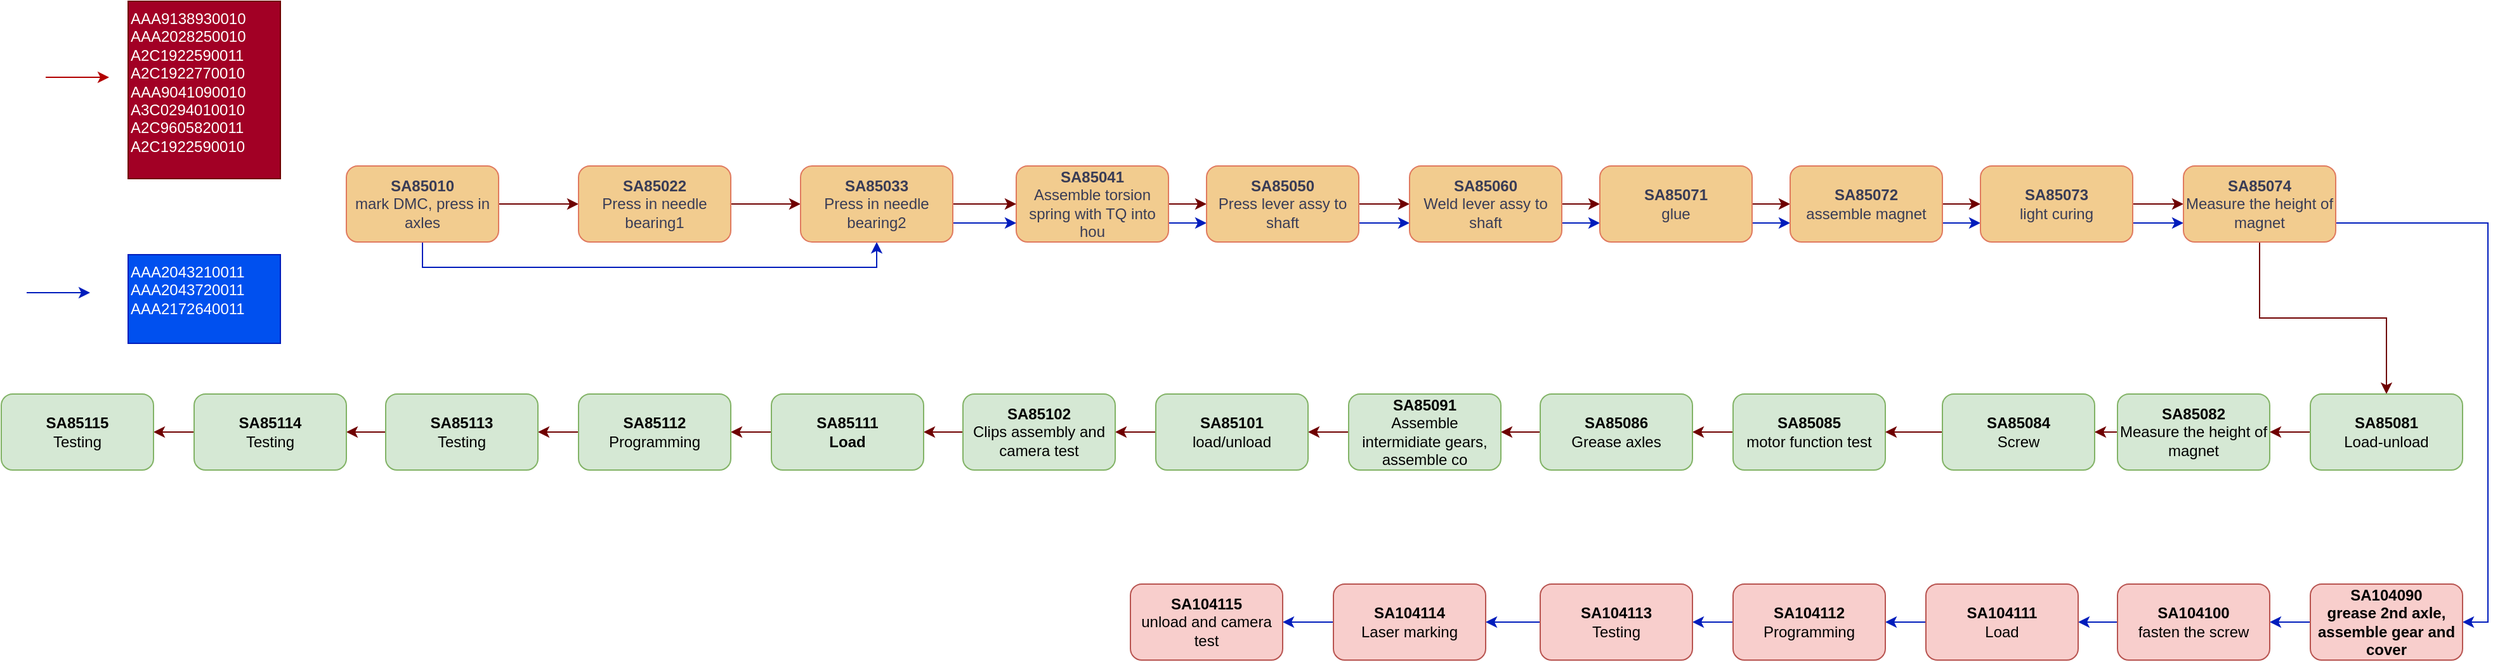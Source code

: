 <mxfile version="21.4.0" type="github">
  <diagram name="第 1 页" id="F919wnhgWzae-JaYDJG2">
    <mxGraphModel dx="2736" dy="808" grid="1" gridSize="10" guides="1" tooltips="1" connect="1" arrows="1" fold="1" page="1" pageScale="1" pageWidth="850" pageHeight="1100" math="0" shadow="0">
      <root>
        <mxCell id="0" />
        <mxCell id="1" parent="0" />
        <mxCell id="9NtsKkYMWsxhwqF0oPti-67" style="edgeStyle=orthogonalEdgeStyle;rounded=0;orthogonalLoop=1;jettySize=auto;html=1;entryX=0;entryY=0.5;entryDx=0;entryDy=0;strokeColor=#6F0000;fillColor=#a20025;" edge="1" parent="1" source="9NtsKkYMWsxhwqF0oPti-2" target="9NtsKkYMWsxhwqF0oPti-8">
          <mxGeometry relative="1" as="geometry" />
        </mxCell>
        <mxCell id="9NtsKkYMWsxhwqF0oPti-120" style="edgeStyle=orthogonalEdgeStyle;rounded=0;orthogonalLoop=1;jettySize=auto;html=1;exitX=0.5;exitY=1;exitDx=0;exitDy=0;entryX=0.5;entryY=1;entryDx=0;entryDy=0;fillColor=#0050ef;strokeColor=#001DBC;" edge="1" parent="1" source="9NtsKkYMWsxhwqF0oPti-2" target="9NtsKkYMWsxhwqF0oPti-10">
          <mxGeometry relative="1" as="geometry" />
        </mxCell>
        <mxCell id="9NtsKkYMWsxhwqF0oPti-2" value="&lt;font style=&quot;font-size: 12px;&quot;&gt;&lt;b style=&quot;&quot;&gt;SA85010&lt;/b&gt;&lt;br&gt;&lt;font style=&quot;font-size: 12px;&quot;&gt;mark DMC, press in axles&lt;/font&gt;&lt;/font&gt;" style="rounded=1;whiteSpace=wrap;html=1;fillColor=#F2CC8F;strokeColor=#E07A5F;labelBackgroundColor=none;fontColor=#393C56;" vertex="1" parent="1">
          <mxGeometry x="-578" y="150" width="120" height="60" as="geometry" />
        </mxCell>
        <mxCell id="9NtsKkYMWsxhwqF0oPti-69" style="edgeStyle=orthogonalEdgeStyle;rounded=0;orthogonalLoop=1;jettySize=auto;html=1;exitX=1;exitY=0.5;exitDx=0;exitDy=0;strokeColor=#6F0000;fillColor=#a20025;" edge="1" parent="1" source="9NtsKkYMWsxhwqF0oPti-8" target="9NtsKkYMWsxhwqF0oPti-10">
          <mxGeometry relative="1" as="geometry" />
        </mxCell>
        <mxCell id="9NtsKkYMWsxhwqF0oPti-8" value="&lt;font style=&quot;&quot;&gt;&lt;b style=&quot;font-size: 12px;&quot;&gt;SA85022&lt;/b&gt;&lt;br&gt;&lt;/font&gt;Press in needle bearing1" style="rounded=1;whiteSpace=wrap;html=1;fillColor=#F2CC8F;strokeColor=#E07A5F;labelBackgroundColor=none;fontColor=#393C56;" vertex="1" parent="1">
          <mxGeometry x="-395" y="150" width="120" height="60" as="geometry" />
        </mxCell>
        <mxCell id="9NtsKkYMWsxhwqF0oPti-71" value="" style="edgeStyle=orthogonalEdgeStyle;rounded=0;orthogonalLoop=1;jettySize=auto;html=1;strokeColor=#6F0000;fillColor=#a20025;" edge="1" parent="1" source="9NtsKkYMWsxhwqF0oPti-9" target="9NtsKkYMWsxhwqF0oPti-11">
          <mxGeometry relative="1" as="geometry" />
        </mxCell>
        <mxCell id="9NtsKkYMWsxhwqF0oPti-83" style="edgeStyle=orthogonalEdgeStyle;rounded=0;orthogonalLoop=1;jettySize=auto;html=1;exitX=1;exitY=0.75;exitDx=0;exitDy=0;entryX=0;entryY=0.75;entryDx=0;entryDy=0;fillColor=#0050ef;strokeColor=#001DBC;" edge="1" parent="1" source="9NtsKkYMWsxhwqF0oPti-9" target="9NtsKkYMWsxhwqF0oPti-11">
          <mxGeometry relative="1" as="geometry" />
        </mxCell>
        <mxCell id="9NtsKkYMWsxhwqF0oPti-9" value="&lt;font style=&quot;&quot;&gt;&lt;b style=&quot;font-size: 12px;&quot;&gt;SA85041&lt;/b&gt;&lt;br&gt;Assemble torsion spring with TQ into hou&lt;br&gt;&lt;/font&gt;" style="rounded=1;whiteSpace=wrap;html=1;fillColor=#F2CC8F;strokeColor=#E07A5F;labelBackgroundColor=none;fontColor=#393C56;" vertex="1" parent="1">
          <mxGeometry x="-50" y="150" width="120" height="60" as="geometry" />
        </mxCell>
        <mxCell id="9NtsKkYMWsxhwqF0oPti-70" value="" style="edgeStyle=orthogonalEdgeStyle;rounded=0;orthogonalLoop=1;jettySize=auto;html=1;strokeColor=#6F0000;fillColor=#a20025;" edge="1" parent="1" source="9NtsKkYMWsxhwqF0oPti-10" target="9NtsKkYMWsxhwqF0oPti-9">
          <mxGeometry relative="1" as="geometry" />
        </mxCell>
        <mxCell id="9NtsKkYMWsxhwqF0oPti-82" style="edgeStyle=orthogonalEdgeStyle;rounded=0;orthogonalLoop=1;jettySize=auto;html=1;exitX=1;exitY=0.75;exitDx=0;exitDy=0;entryX=0;entryY=0.75;entryDx=0;entryDy=0;fillColor=#0050ef;strokeColor=#001DBC;" edge="1" parent="1" source="9NtsKkYMWsxhwqF0oPti-10" target="9NtsKkYMWsxhwqF0oPti-9">
          <mxGeometry relative="1" as="geometry" />
        </mxCell>
        <mxCell id="9NtsKkYMWsxhwqF0oPti-10" value="&lt;font style=&quot;font-size: 12px;&quot;&gt;&lt;b style=&quot;&quot;&gt;SA85033&lt;/b&gt;&lt;br&gt;&lt;font style=&quot;font-size: 12px;&quot;&gt;Press in needle bearing2&lt;/font&gt;&lt;/font&gt;" style="rounded=1;whiteSpace=wrap;html=1;fillColor=#F2CC8F;strokeColor=#E07A5F;labelBackgroundColor=none;fontColor=#393C56;" vertex="1" parent="1">
          <mxGeometry x="-220" y="150" width="120" height="60" as="geometry" />
        </mxCell>
        <mxCell id="9NtsKkYMWsxhwqF0oPti-72" value="" style="edgeStyle=orthogonalEdgeStyle;rounded=0;orthogonalLoop=1;jettySize=auto;html=1;strokeColor=#6F0000;fillColor=#a20025;" edge="1" parent="1" source="9NtsKkYMWsxhwqF0oPti-11" target="9NtsKkYMWsxhwqF0oPti-12">
          <mxGeometry relative="1" as="geometry" />
        </mxCell>
        <mxCell id="9NtsKkYMWsxhwqF0oPti-84" style="edgeStyle=orthogonalEdgeStyle;rounded=0;orthogonalLoop=1;jettySize=auto;html=1;exitX=1;exitY=0.75;exitDx=0;exitDy=0;entryX=0;entryY=0.75;entryDx=0;entryDy=0;fillColor=#0050ef;strokeColor=#001DBC;" edge="1" parent="1" source="9NtsKkYMWsxhwqF0oPti-11" target="9NtsKkYMWsxhwqF0oPti-12">
          <mxGeometry relative="1" as="geometry" />
        </mxCell>
        <mxCell id="9NtsKkYMWsxhwqF0oPti-11" value="&lt;font style=&quot;&quot;&gt;&lt;b style=&quot;font-size: 12px;&quot;&gt;SA85050&lt;/b&gt;&lt;b&gt;&lt;br&gt;&lt;/b&gt;Press lever assy to shaft&lt;br&gt;&lt;/font&gt;" style="rounded=1;whiteSpace=wrap;html=1;fillColor=#F2CC8F;strokeColor=#E07A5F;labelBackgroundColor=none;fontColor=#393C56;" vertex="1" parent="1">
          <mxGeometry x="100" y="150" width="120" height="60" as="geometry" />
        </mxCell>
        <mxCell id="9NtsKkYMWsxhwqF0oPti-73" value="" style="edgeStyle=orthogonalEdgeStyle;rounded=0;orthogonalLoop=1;jettySize=auto;html=1;strokeColor=#6F0000;fillColor=#a20025;" edge="1" parent="1" source="9NtsKkYMWsxhwqF0oPti-12" target="9NtsKkYMWsxhwqF0oPti-17">
          <mxGeometry relative="1" as="geometry" />
        </mxCell>
        <mxCell id="9NtsKkYMWsxhwqF0oPti-85" style="edgeStyle=orthogonalEdgeStyle;rounded=0;orthogonalLoop=1;jettySize=auto;html=1;exitX=1;exitY=0.75;exitDx=0;exitDy=0;entryX=0;entryY=0.75;entryDx=0;entryDy=0;fillColor=#0050ef;strokeColor=#001DBC;" edge="1" parent="1" source="9NtsKkYMWsxhwqF0oPti-12" target="9NtsKkYMWsxhwqF0oPti-17">
          <mxGeometry relative="1" as="geometry" />
        </mxCell>
        <mxCell id="9NtsKkYMWsxhwqF0oPti-12" value="&lt;font style=&quot;&quot;&gt;&lt;b style=&quot;font-size: 12px;&quot;&gt;SA85060&lt;/b&gt;&lt;br&gt;Weld lever assy to shaft&lt;br&gt;&lt;/font&gt;" style="rounded=1;whiteSpace=wrap;html=1;fillColor=#F2CC8F;strokeColor=#E07A5F;labelBackgroundColor=none;fontColor=#393C56;" vertex="1" parent="1">
          <mxGeometry x="260" y="150" width="120" height="60" as="geometry" />
        </mxCell>
        <mxCell id="9NtsKkYMWsxhwqF0oPti-75" value="" style="edgeStyle=orthogonalEdgeStyle;rounded=0;orthogonalLoop=1;jettySize=auto;html=1;strokeColor=#6F0000;fillColor=#a20025;" edge="1" parent="1" source="9NtsKkYMWsxhwqF0oPti-17" target="9NtsKkYMWsxhwqF0oPti-18">
          <mxGeometry relative="1" as="geometry" />
        </mxCell>
        <mxCell id="9NtsKkYMWsxhwqF0oPti-86" style="edgeStyle=orthogonalEdgeStyle;rounded=0;orthogonalLoop=1;jettySize=auto;html=1;exitX=1;exitY=0.75;exitDx=0;exitDy=0;entryX=0;entryY=0.75;entryDx=0;entryDy=0;fillColor=#0050ef;strokeColor=#001DBC;" edge="1" parent="1" source="9NtsKkYMWsxhwqF0oPti-17" target="9NtsKkYMWsxhwqF0oPti-18">
          <mxGeometry relative="1" as="geometry" />
        </mxCell>
        <mxCell id="9NtsKkYMWsxhwqF0oPti-17" value="&lt;font style=&quot;&quot;&gt;&lt;b&gt;SA85071&lt;/b&gt;&lt;br&gt;glue&lt;br&gt;&lt;/font&gt;" style="rounded=1;whiteSpace=wrap;html=1;fillColor=#F2CC8F;strokeColor=#E07A5F;labelBackgroundColor=none;fontColor=#393C56;" vertex="1" parent="1">
          <mxGeometry x="410" y="150" width="120" height="60" as="geometry" />
        </mxCell>
        <mxCell id="9NtsKkYMWsxhwqF0oPti-76" value="" style="edgeStyle=orthogonalEdgeStyle;rounded=0;orthogonalLoop=1;jettySize=auto;html=1;strokeColor=#6F0000;fillColor=#a20025;" edge="1" parent="1" source="9NtsKkYMWsxhwqF0oPti-18" target="9NtsKkYMWsxhwqF0oPti-19">
          <mxGeometry relative="1" as="geometry" />
        </mxCell>
        <mxCell id="9NtsKkYMWsxhwqF0oPti-87" style="edgeStyle=orthogonalEdgeStyle;rounded=0;orthogonalLoop=1;jettySize=auto;html=1;exitX=1;exitY=0.75;exitDx=0;exitDy=0;entryX=0;entryY=0.75;entryDx=0;entryDy=0;fillColor=#0050ef;strokeColor=#001DBC;" edge="1" parent="1" source="9NtsKkYMWsxhwqF0oPti-18" target="9NtsKkYMWsxhwqF0oPti-19">
          <mxGeometry relative="1" as="geometry" />
        </mxCell>
        <mxCell id="9NtsKkYMWsxhwqF0oPti-18" value="&lt;font style=&quot;&quot;&gt;&lt;b&gt;SA85072&lt;/b&gt;&lt;br&gt;assemble magnet&lt;br&gt;&lt;/font&gt;" style="rounded=1;whiteSpace=wrap;html=1;fillColor=#F2CC8F;strokeColor=#E07A5F;labelBackgroundColor=none;fontColor=#393C56;" vertex="1" parent="1">
          <mxGeometry x="560" y="150" width="120" height="60" as="geometry" />
        </mxCell>
        <mxCell id="9NtsKkYMWsxhwqF0oPti-77" value="" style="edgeStyle=orthogonalEdgeStyle;rounded=0;orthogonalLoop=1;jettySize=auto;html=1;strokeColor=#6F0000;fillColor=#a20025;" edge="1" parent="1" source="9NtsKkYMWsxhwqF0oPti-19" target="9NtsKkYMWsxhwqF0oPti-20">
          <mxGeometry relative="1" as="geometry" />
        </mxCell>
        <mxCell id="9NtsKkYMWsxhwqF0oPti-88" style="edgeStyle=orthogonalEdgeStyle;rounded=0;orthogonalLoop=1;jettySize=auto;html=1;exitX=1;exitY=0.75;exitDx=0;exitDy=0;entryX=0;entryY=0.75;entryDx=0;entryDy=0;fillColor=#0050ef;strokeColor=#001DBC;" edge="1" parent="1" source="9NtsKkYMWsxhwqF0oPti-19" target="9NtsKkYMWsxhwqF0oPti-20">
          <mxGeometry relative="1" as="geometry" />
        </mxCell>
        <mxCell id="9NtsKkYMWsxhwqF0oPti-19" value="&lt;font style=&quot;&quot;&gt;&lt;b&gt;SA85073&lt;/b&gt;&lt;br&gt;light curing&lt;br&gt;&lt;/font&gt;" style="rounded=1;whiteSpace=wrap;html=1;fillColor=#F2CC8F;strokeColor=#E07A5F;labelBackgroundColor=none;fontColor=#393C56;" vertex="1" parent="1">
          <mxGeometry x="710" y="150" width="120" height="60" as="geometry" />
        </mxCell>
        <mxCell id="9NtsKkYMWsxhwqF0oPti-93" style="edgeStyle=orthogonalEdgeStyle;rounded=0;orthogonalLoop=1;jettySize=auto;html=1;exitX=1;exitY=0.75;exitDx=0;exitDy=0;entryX=1;entryY=0.5;entryDx=0;entryDy=0;strokeColor=#001DBC;" edge="1" parent="1" source="9NtsKkYMWsxhwqF0oPti-20" target="9NtsKkYMWsxhwqF0oPti-41">
          <mxGeometry relative="1" as="geometry" />
        </mxCell>
        <mxCell id="9NtsKkYMWsxhwqF0oPti-95" style="edgeStyle=orthogonalEdgeStyle;rounded=0;orthogonalLoop=1;jettySize=auto;html=1;exitX=0.5;exitY=1;exitDx=0;exitDy=0;entryX=0.5;entryY=0;entryDx=0;entryDy=0;fillColor=#a20025;strokeColor=#6F0000;" edge="1" parent="1" source="9NtsKkYMWsxhwqF0oPti-20" target="9NtsKkYMWsxhwqF0oPti-26">
          <mxGeometry relative="1" as="geometry" />
        </mxCell>
        <mxCell id="9NtsKkYMWsxhwqF0oPti-20" value="&lt;font style=&quot;&quot;&gt;&lt;b&gt;SA85074&lt;/b&gt;&lt;br&gt;Measure the height of magnet&lt;br&gt;&lt;/font&gt;" style="rounded=1;whiteSpace=wrap;html=1;fillColor=#F2CC8F;strokeColor=#E07A5F;labelBackgroundColor=none;fontColor=#393C56;" vertex="1" parent="1">
          <mxGeometry x="870" y="150" width="120" height="60" as="geometry" />
        </mxCell>
        <mxCell id="9NtsKkYMWsxhwqF0oPti-98" value="" style="edgeStyle=orthogonalEdgeStyle;rounded=0;orthogonalLoop=1;jettySize=auto;html=1;fillColor=#a20025;strokeColor=#6F0000;" edge="1" parent="1" source="9NtsKkYMWsxhwqF0oPti-24" target="9NtsKkYMWsxhwqF0oPti-27">
          <mxGeometry relative="1" as="geometry" />
        </mxCell>
        <mxCell id="9NtsKkYMWsxhwqF0oPti-24" value="&lt;font style=&quot;&quot;&gt;&lt;b&gt;SA85082&lt;/b&gt;&lt;br&gt;Measure the height of magnet&lt;br&gt;&lt;/font&gt;" style="rounded=1;whiteSpace=wrap;html=1;fillColor=#d5e8d4;strokeColor=#82b366;labelBackgroundColor=none;flipV=0;flipH=0;" vertex="1" parent="1">
          <mxGeometry x="818" y="330" width="120" height="60" as="geometry" />
        </mxCell>
        <mxCell id="9NtsKkYMWsxhwqF0oPti-101" value="" style="edgeStyle=orthogonalEdgeStyle;rounded=0;orthogonalLoop=1;jettySize=auto;html=1;fillColor=#a20025;strokeColor=#6F0000;" edge="1" parent="1" source="9NtsKkYMWsxhwqF0oPti-25" target="9NtsKkYMWsxhwqF0oPti-28">
          <mxGeometry relative="1" as="geometry" />
        </mxCell>
        <mxCell id="9NtsKkYMWsxhwqF0oPti-25" value="&lt;font style=&quot;&quot;&gt;&lt;b&gt;SA85085&lt;/b&gt;&lt;br&gt;motor function test&lt;br&gt;&lt;/font&gt;" style="rounded=1;whiteSpace=wrap;html=1;fillColor=#d5e8d4;strokeColor=#82b366;labelBackgroundColor=none;flipV=0;flipH=0;" vertex="1" parent="1">
          <mxGeometry x="515" y="330" width="120" height="60" as="geometry" />
        </mxCell>
        <mxCell id="9NtsKkYMWsxhwqF0oPti-96" value="" style="edgeStyle=orthogonalEdgeStyle;rounded=0;orthogonalLoop=1;jettySize=auto;html=1;fillColor=#a20025;strokeColor=#6F0000;" edge="1" parent="1" source="9NtsKkYMWsxhwqF0oPti-26" target="9NtsKkYMWsxhwqF0oPti-24">
          <mxGeometry relative="1" as="geometry" />
        </mxCell>
        <mxCell id="9NtsKkYMWsxhwqF0oPti-26" value="&lt;font style=&quot;&quot;&gt;&lt;b&gt;SA85081&lt;br&gt;&lt;/b&gt;Load-unload&lt;br&gt;&lt;/font&gt;" style="rounded=1;whiteSpace=wrap;html=1;fillColor=#d5e8d4;strokeColor=#82b366;labelBackgroundColor=none;flipV=0;flipH=0;" vertex="1" parent="1">
          <mxGeometry x="970" y="330" width="120" height="60" as="geometry" />
        </mxCell>
        <mxCell id="9NtsKkYMWsxhwqF0oPti-100" value="" style="edgeStyle=orthogonalEdgeStyle;rounded=0;orthogonalLoop=1;jettySize=auto;html=1;fillColor=#a20025;strokeColor=#6F0000;" edge="1" parent="1" source="9NtsKkYMWsxhwqF0oPti-27" target="9NtsKkYMWsxhwqF0oPti-25">
          <mxGeometry relative="1" as="geometry" />
        </mxCell>
        <mxCell id="9NtsKkYMWsxhwqF0oPti-27" value="&lt;font style=&quot;&quot;&gt;&lt;b&gt;SA85084&lt;/b&gt;&lt;br&gt;Screw&lt;br&gt;&lt;/font&gt;" style="rounded=1;whiteSpace=wrap;html=1;fillColor=#d5e8d4;strokeColor=#82b366;labelBackgroundColor=none;flipV=0;flipH=0;" vertex="1" parent="1">
          <mxGeometry x="680" y="330" width="120" height="60" as="geometry" />
        </mxCell>
        <mxCell id="9NtsKkYMWsxhwqF0oPti-102" value="" style="edgeStyle=orthogonalEdgeStyle;rounded=0;orthogonalLoop=1;jettySize=auto;html=1;fillColor=#a20025;strokeColor=#6F0000;" edge="1" parent="1" source="9NtsKkYMWsxhwqF0oPti-28" target="9NtsKkYMWsxhwqF0oPti-29">
          <mxGeometry relative="1" as="geometry" />
        </mxCell>
        <mxCell id="9NtsKkYMWsxhwqF0oPti-28" value="&lt;font style=&quot;&quot;&gt;&lt;b&gt;SA85086&lt;/b&gt;&lt;br&gt;Grease axles&lt;br&gt;&lt;/font&gt;" style="rounded=1;whiteSpace=wrap;html=1;fillColor=#d5e8d4;strokeColor=#82b366;labelBackgroundColor=none;flipV=0;flipH=0;" vertex="1" parent="1">
          <mxGeometry x="363" y="330" width="120" height="60" as="geometry" />
        </mxCell>
        <mxCell id="9NtsKkYMWsxhwqF0oPti-104" value="" style="edgeStyle=orthogonalEdgeStyle;rounded=0;orthogonalLoop=1;jettySize=auto;html=1;fillColor=#a20025;strokeColor=#6F0000;" edge="1" parent="1" source="9NtsKkYMWsxhwqF0oPti-29" target="9NtsKkYMWsxhwqF0oPti-30">
          <mxGeometry relative="1" as="geometry" />
        </mxCell>
        <mxCell id="9NtsKkYMWsxhwqF0oPti-29" value="&lt;font style=&quot;&quot;&gt;&lt;b&gt;SA85091&lt;/b&gt;&lt;br&gt;Assemble intermidiate gears, assemble co&lt;br&gt;&lt;/font&gt;" style="rounded=1;whiteSpace=wrap;html=1;fillColor=#d5e8d4;strokeColor=#82b366;labelBackgroundColor=none;flipV=0;flipH=0;" vertex="1" parent="1">
          <mxGeometry x="212" y="330" width="120" height="60" as="geometry" />
        </mxCell>
        <mxCell id="9NtsKkYMWsxhwqF0oPti-105" value="" style="edgeStyle=orthogonalEdgeStyle;rounded=0;orthogonalLoop=1;jettySize=auto;html=1;fillColor=#a20025;strokeColor=#6F0000;" edge="1" parent="1" source="9NtsKkYMWsxhwqF0oPti-30" target="9NtsKkYMWsxhwqF0oPti-33">
          <mxGeometry relative="1" as="geometry" />
        </mxCell>
        <mxCell id="9NtsKkYMWsxhwqF0oPti-30" value="&lt;font style=&quot;&quot;&gt;&lt;b&gt;SA85101&lt;/b&gt;&lt;br&gt;load/unload&lt;br&gt;&lt;/font&gt;" style="rounded=1;whiteSpace=wrap;html=1;fillColor=#d5e8d4;strokeColor=#82b366;labelBackgroundColor=none;flipV=0;flipH=0;" vertex="1" parent="1">
          <mxGeometry x="60" y="330" width="120" height="60" as="geometry" />
        </mxCell>
        <mxCell id="9NtsKkYMWsxhwqF0oPti-106" value="" style="edgeStyle=orthogonalEdgeStyle;rounded=0;orthogonalLoop=1;jettySize=auto;html=1;fillColor=#a20025;strokeColor=#6F0000;" edge="1" parent="1" source="9NtsKkYMWsxhwqF0oPti-33" target="9NtsKkYMWsxhwqF0oPti-34">
          <mxGeometry relative="1" as="geometry" />
        </mxCell>
        <mxCell id="9NtsKkYMWsxhwqF0oPti-33" value="&lt;font style=&quot;&quot;&gt;&lt;b&gt;SA85102&lt;/b&gt;&lt;br&gt;Clips assembly and camera test&lt;br&gt;&lt;/font&gt;" style="rounded=1;whiteSpace=wrap;html=1;fillColor=#d5e8d4;strokeColor=#82b366;labelBackgroundColor=none;flipV=0;flipH=0;" vertex="1" parent="1">
          <mxGeometry x="-92" y="330" width="120" height="60" as="geometry" />
        </mxCell>
        <mxCell id="9NtsKkYMWsxhwqF0oPti-107" value="" style="edgeStyle=orthogonalEdgeStyle;rounded=0;orthogonalLoop=1;jettySize=auto;html=1;fillColor=#a20025;strokeColor=#6F0000;" edge="1" parent="1" source="9NtsKkYMWsxhwqF0oPti-34" target="9NtsKkYMWsxhwqF0oPti-35">
          <mxGeometry relative="1" as="geometry" />
        </mxCell>
        <mxCell id="9NtsKkYMWsxhwqF0oPti-34" value="&lt;font style=&quot;&quot;&gt;&lt;b&gt;SA85111&lt;br&gt;Load&lt;/b&gt;&lt;br&gt;&lt;/font&gt;" style="rounded=1;whiteSpace=wrap;html=1;fillColor=#d5e8d4;strokeColor=#82b366;labelBackgroundColor=none;flipV=0;flipH=0;" vertex="1" parent="1">
          <mxGeometry x="-243" y="330" width="120" height="60" as="geometry" />
        </mxCell>
        <mxCell id="9NtsKkYMWsxhwqF0oPti-108" value="" style="edgeStyle=orthogonalEdgeStyle;rounded=0;orthogonalLoop=1;jettySize=auto;html=1;fillColor=#a20025;strokeColor=#6F0000;" edge="1" parent="1" source="9NtsKkYMWsxhwqF0oPti-35" target="9NtsKkYMWsxhwqF0oPti-36">
          <mxGeometry relative="1" as="geometry" />
        </mxCell>
        <mxCell id="9NtsKkYMWsxhwqF0oPti-35" value="&lt;font style=&quot;&quot;&gt;&lt;b&gt;SA85112&lt;/b&gt;&lt;br&gt;Programming&lt;br&gt;&lt;/font&gt;" style="rounded=1;whiteSpace=wrap;html=1;fillColor=#d5e8d4;strokeColor=#82b366;labelBackgroundColor=none;flipV=0;flipH=0;" vertex="1" parent="1">
          <mxGeometry x="-395" y="330" width="120" height="60" as="geometry" />
        </mxCell>
        <mxCell id="9NtsKkYMWsxhwqF0oPti-109" value="" style="edgeStyle=orthogonalEdgeStyle;rounded=0;orthogonalLoop=1;jettySize=auto;html=1;fillColor=#a20025;strokeColor=#6F0000;" edge="1" parent="1" source="9NtsKkYMWsxhwqF0oPti-36" target="9NtsKkYMWsxhwqF0oPti-39">
          <mxGeometry relative="1" as="geometry" />
        </mxCell>
        <mxCell id="9NtsKkYMWsxhwqF0oPti-36" value="&lt;font style=&quot;&quot;&gt;&lt;b&gt;SA85113&lt;/b&gt;&lt;br&gt;Testing&lt;br&gt;&lt;/font&gt;" style="rounded=1;whiteSpace=wrap;html=1;fillColor=#d5e8d4;strokeColor=#82b366;labelBackgroundColor=none;flipV=0;flipH=0;" vertex="1" parent="1">
          <mxGeometry x="-547" y="330" width="120" height="60" as="geometry" />
        </mxCell>
        <mxCell id="9NtsKkYMWsxhwqF0oPti-110" value="" style="edgeStyle=orthogonalEdgeStyle;rounded=0;orthogonalLoop=1;jettySize=auto;html=1;fillColor=#a20025;strokeColor=#6F0000;" edge="1" parent="1" source="9NtsKkYMWsxhwqF0oPti-39" target="9NtsKkYMWsxhwqF0oPti-40">
          <mxGeometry relative="1" as="geometry" />
        </mxCell>
        <mxCell id="9NtsKkYMWsxhwqF0oPti-39" value="&lt;font style=&quot;&quot;&gt;&lt;b&gt;SA85114&lt;/b&gt;&lt;br&gt;Testing&lt;br&gt;&lt;/font&gt;" style="rounded=1;whiteSpace=wrap;html=1;fillColor=#d5e8d4;strokeColor=#82b366;labelBackgroundColor=none;flipV=0;flipH=0;" vertex="1" parent="1">
          <mxGeometry x="-698" y="330" width="120" height="60" as="geometry" />
        </mxCell>
        <mxCell id="9NtsKkYMWsxhwqF0oPti-40" value="&lt;font style=&quot;&quot;&gt;&lt;b&gt;SA85115&lt;/b&gt;&lt;br&gt;Testing&lt;br&gt;&lt;/font&gt;" style="rounded=1;whiteSpace=wrap;html=1;fillColor=#d5e8d4;strokeColor=#82b366;labelBackgroundColor=none;flipV=0;flipH=0;" vertex="1" parent="1">
          <mxGeometry x="-850" y="330" width="120" height="60" as="geometry" />
        </mxCell>
        <mxCell id="9NtsKkYMWsxhwqF0oPti-111" value="" style="edgeStyle=orthogonalEdgeStyle;rounded=0;orthogonalLoop=1;jettySize=auto;html=1;strokeColor=#001DBC;" edge="1" parent="1" source="9NtsKkYMWsxhwqF0oPti-41" target="9NtsKkYMWsxhwqF0oPti-42">
          <mxGeometry relative="1" as="geometry" />
        </mxCell>
        <mxCell id="9NtsKkYMWsxhwqF0oPti-41" value="&lt;font style=&quot;&quot;&gt;&lt;span&gt;SA104090&lt;br&gt;&lt;/span&gt;grease 2nd axle, assemble gear and cover&lt;br&gt;&lt;/font&gt;" style="rounded=1;whiteSpace=wrap;html=1;fillColor=#f8cecc;strokeColor=#b85450;labelBackgroundColor=none;fontStyle=1;container=0;" vertex="1" parent="1">
          <mxGeometry x="970" y="480" width="120" height="60" as="geometry" />
        </mxCell>
        <mxCell id="9NtsKkYMWsxhwqF0oPti-112" value="" style="edgeStyle=orthogonalEdgeStyle;rounded=0;orthogonalLoop=1;jettySize=auto;html=1;strokeColor=#001DBC;" edge="1" parent="1" source="9NtsKkYMWsxhwqF0oPti-42" target="9NtsKkYMWsxhwqF0oPti-43">
          <mxGeometry relative="1" as="geometry" />
        </mxCell>
        <mxCell id="9NtsKkYMWsxhwqF0oPti-42" value="&lt;font style=&quot;&quot;&gt;&lt;b&gt;SA104100&lt;br&gt;&lt;/b&gt;fasten the screw&lt;br&gt;&lt;/font&gt;" style="rounded=1;whiteSpace=wrap;html=1;fillColor=#f8cecc;strokeColor=#b85450;labelBackgroundColor=none;container=0;" vertex="1" parent="1">
          <mxGeometry x="818" y="480" width="120" height="60" as="geometry" />
        </mxCell>
        <mxCell id="9NtsKkYMWsxhwqF0oPti-113" value="" style="edgeStyle=orthogonalEdgeStyle;rounded=0;orthogonalLoop=1;jettySize=auto;html=1;strokeColor=#001DBC;" edge="1" parent="1" source="9NtsKkYMWsxhwqF0oPti-43" target="9NtsKkYMWsxhwqF0oPti-44">
          <mxGeometry relative="1" as="geometry" />
        </mxCell>
        <mxCell id="9NtsKkYMWsxhwqF0oPti-43" value="&lt;font style=&quot;&quot;&gt;&lt;b&gt;SA104111&lt;br&gt;&lt;/b&gt;Load&lt;br&gt;&lt;/font&gt;" style="rounded=1;whiteSpace=wrap;html=1;fillColor=#f8cecc;strokeColor=#b85450;labelBackgroundColor=none;container=0;" vertex="1" parent="1">
          <mxGeometry x="667" y="480" width="120" height="60" as="geometry" />
        </mxCell>
        <mxCell id="9NtsKkYMWsxhwqF0oPti-114" value="" style="edgeStyle=orthogonalEdgeStyle;rounded=0;orthogonalLoop=1;jettySize=auto;html=1;strokeColor=#001DBC;" edge="1" parent="1" source="9NtsKkYMWsxhwqF0oPti-44" target="9NtsKkYMWsxhwqF0oPti-49">
          <mxGeometry relative="1" as="geometry" />
        </mxCell>
        <mxCell id="9NtsKkYMWsxhwqF0oPti-44" value="&lt;font style=&quot;&quot;&gt;&lt;b&gt;SA104112&lt;br&gt;&lt;/b&gt;Programming&lt;br&gt;&lt;/font&gt;" style="rounded=1;whiteSpace=wrap;html=1;fillColor=#f8cecc;strokeColor=#b85450;labelBackgroundColor=none;container=0;" vertex="1" parent="1">
          <mxGeometry x="515" y="480" width="120" height="60" as="geometry" />
        </mxCell>
        <mxCell id="9NtsKkYMWsxhwqF0oPti-117" value="" style="edgeStyle=orthogonalEdgeStyle;rounded=0;orthogonalLoop=1;jettySize=auto;html=1;strokeColor=#001DBC;" edge="1" parent="1" source="9NtsKkYMWsxhwqF0oPti-45" target="9NtsKkYMWsxhwqF0oPti-48">
          <mxGeometry relative="1" as="geometry" />
        </mxCell>
        <mxCell id="9NtsKkYMWsxhwqF0oPti-45" value="&lt;font style=&quot;&quot;&gt;&lt;b&gt;SA104114&lt;br&gt;&lt;/b&gt;Laser marking&lt;br&gt;&lt;/font&gt;" style="rounded=1;whiteSpace=wrap;html=1;fillColor=#f8cecc;strokeColor=#b85450;labelBackgroundColor=none;container=0;" vertex="1" parent="1">
          <mxGeometry x="200" y="480" width="120" height="60" as="geometry" />
        </mxCell>
        <mxCell id="9NtsKkYMWsxhwqF0oPti-48" value="&lt;font style=&quot;&quot;&gt;&lt;b&gt;SA104115&lt;br&gt;&lt;/b&gt;unload and camera test&lt;br&gt;&lt;/font&gt;" style="rounded=1;whiteSpace=wrap;html=1;fillColor=#f8cecc;strokeColor=#b85450;labelBackgroundColor=none;container=0;" vertex="1" parent="1">
          <mxGeometry x="40" y="480" width="120" height="60" as="geometry" />
        </mxCell>
        <mxCell id="9NtsKkYMWsxhwqF0oPti-116" value="" style="edgeStyle=orthogonalEdgeStyle;rounded=0;orthogonalLoop=1;jettySize=auto;html=1;strokeColor=#001DBC;" edge="1" parent="1" source="9NtsKkYMWsxhwqF0oPti-49" target="9NtsKkYMWsxhwqF0oPti-45">
          <mxGeometry relative="1" as="geometry" />
        </mxCell>
        <mxCell id="9NtsKkYMWsxhwqF0oPti-49" value="&lt;font style=&quot;&quot;&gt;&lt;b&gt;SA104113&lt;br&gt;&lt;/b&gt;Testing&lt;br&gt;&lt;/font&gt;" style="rounded=1;whiteSpace=wrap;html=1;fillColor=#f8cecc;strokeColor=#b85450;labelBackgroundColor=none;container=0;" vertex="1" parent="1">
          <mxGeometry x="363" y="480" width="120" height="60" as="geometry" />
        </mxCell>
        <mxCell id="9NtsKkYMWsxhwqF0oPti-59" value="" style="endArrow=classic;html=1;rounded=0;fillColor=#e51400;strokeColor=#B20000;" edge="1" parent="1">
          <mxGeometry width="50" height="50" relative="1" as="geometry">
            <mxPoint x="-815" y="80" as="sourcePoint" />
            <mxPoint x="-765" y="80" as="targetPoint" />
          </mxGeometry>
        </mxCell>
        <mxCell id="9NtsKkYMWsxhwqF0oPti-61" value="" style="endArrow=classic;html=1;rounded=0;fillColor=#0050ef;strokeColor=#001DBC;" edge="1" parent="1">
          <mxGeometry width="50" height="50" relative="1" as="geometry">
            <mxPoint x="-830" y="250" as="sourcePoint" />
            <mxPoint x="-780" y="250" as="targetPoint" />
          </mxGeometry>
        </mxCell>
        <mxCell id="9NtsKkYMWsxhwqF0oPti-118" value="AAA9138930010&#xa;AAA2028250010&#xa;A2C1922590011&#xa;A2C1922770010&#xa;AAA9041090010&#xa;A3C0294010010&#xa;A2C9605820011&#xa;A2C1922590010" style="text;whiteSpace=wrap;fillColor=#a20025;fontColor=#ffffff;strokeColor=#6F0000;" vertex="1" parent="1">
          <mxGeometry x="-750" y="20" width="120" height="140" as="geometry" />
        </mxCell>
        <mxCell id="9NtsKkYMWsxhwqF0oPti-119" value="AAA2043210011&#xa;AAA2043720011&#xa;AAA2172640011" style="text;whiteSpace=wrap;fillColor=#0050ef;fontColor=#ffffff;strokeColor=#001DBC;" vertex="1" parent="1">
          <mxGeometry x="-750" y="220" width="120" height="70" as="geometry" />
        </mxCell>
      </root>
    </mxGraphModel>
  </diagram>
</mxfile>
